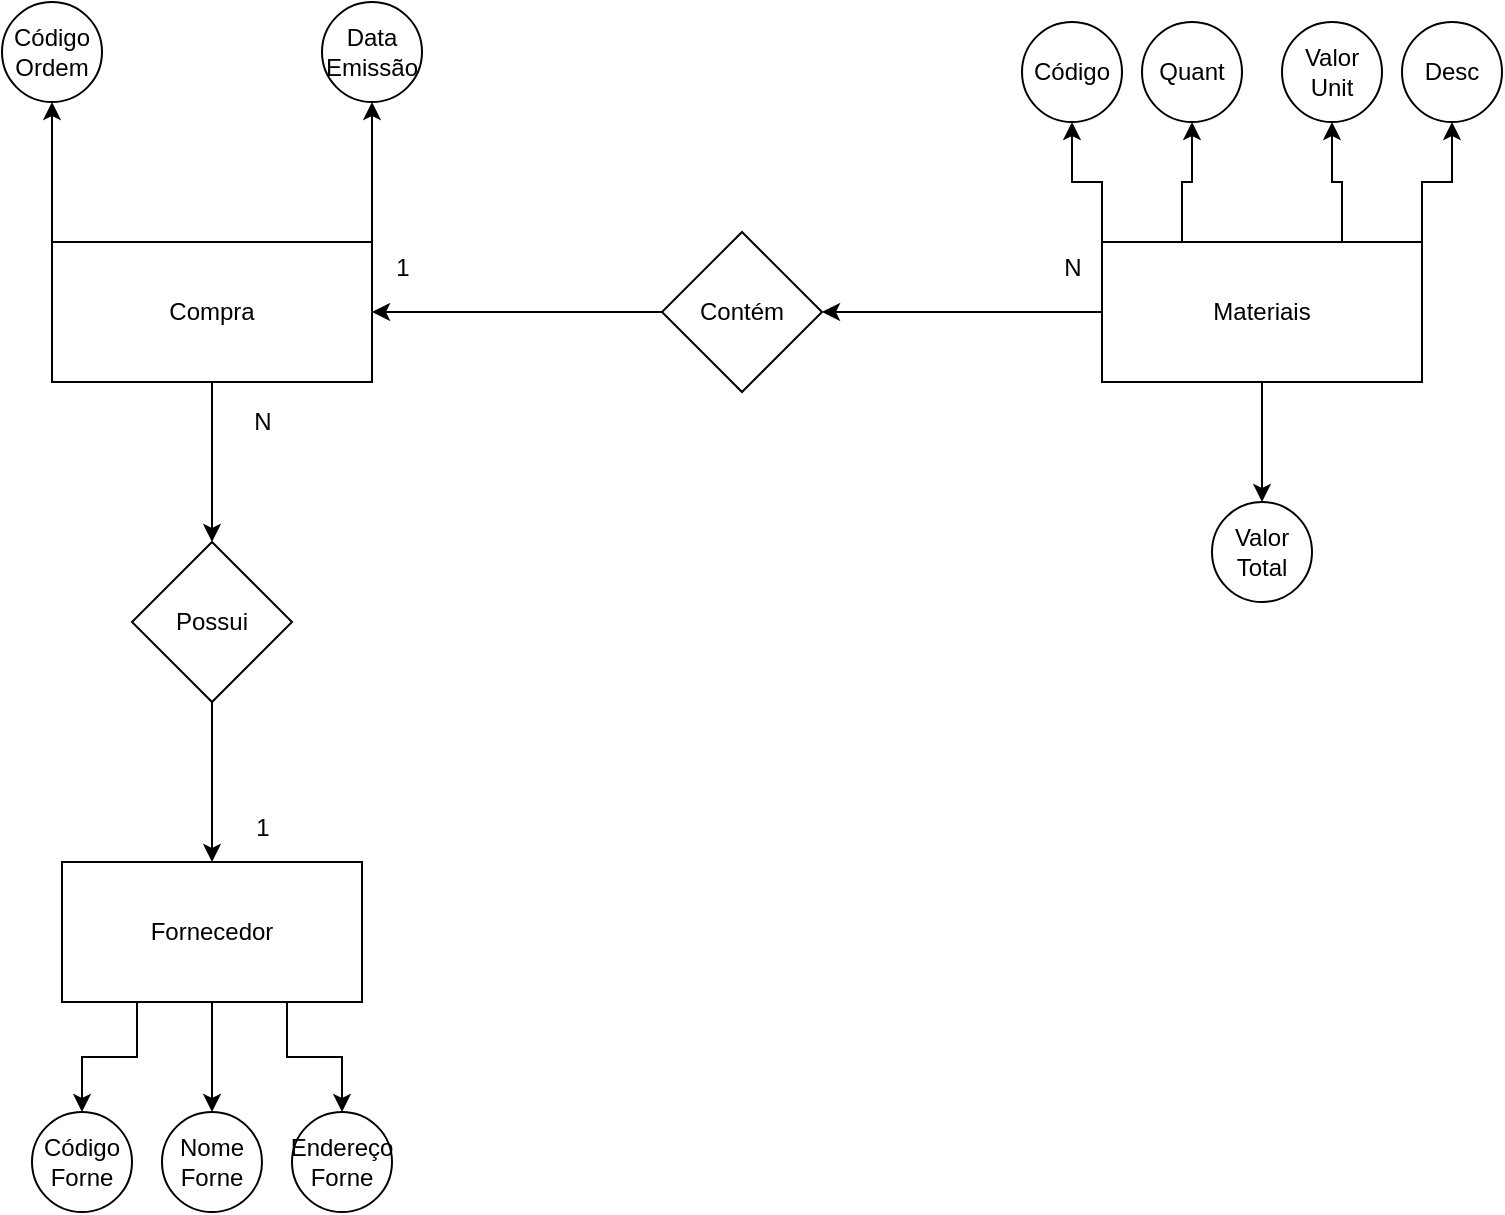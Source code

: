 <mxfile version="24.2.8" type="github">
  <diagram id="R2lEEEUBdFMjLlhIrx00" name="Page-1">
    <mxGraphModel dx="1051" dy="846" grid="1" gridSize="10" guides="1" tooltips="1" connect="1" arrows="1" fold="1" page="1" pageScale="1" pageWidth="850" pageHeight="1100" math="0" shadow="0" extFonts="Permanent Marker^https://fonts.googleapis.com/css?family=Permanent+Marker">
      <root>
        <mxCell id="0" />
        <mxCell id="1" parent="0" />
        <mxCell id="P949X-H24-wHW-zOsjRB-10" style="edgeStyle=orthogonalEdgeStyle;rounded=0;orthogonalLoop=1;jettySize=auto;html=1;exitX=0;exitY=0;exitDx=0;exitDy=0;entryX=0.5;entryY=1;entryDx=0;entryDy=0;" parent="1" source="P949X-H24-wHW-zOsjRB-1" target="P949X-H24-wHW-zOsjRB-11" edge="1">
          <mxGeometry relative="1" as="geometry">
            <mxPoint x="125" y="180" as="targetPoint" />
          </mxGeometry>
        </mxCell>
        <mxCell id="P949X-H24-wHW-zOsjRB-26" style="edgeStyle=orthogonalEdgeStyle;rounded=0;orthogonalLoop=1;jettySize=auto;html=1;exitX=0.5;exitY=1;exitDx=0;exitDy=0;entryX=0.5;entryY=0;entryDx=0;entryDy=0;" parent="1" source="P949X-H24-wHW-zOsjRB-1" target="P949X-H24-wHW-zOsjRB-25" edge="1">
          <mxGeometry relative="1" as="geometry" />
        </mxCell>
        <mxCell id="Qb6-1GNwZZT-U69SmPjN-2" style="edgeStyle=orthogonalEdgeStyle;rounded=0;orthogonalLoop=1;jettySize=auto;html=1;exitX=1;exitY=0;exitDx=0;exitDy=0;entryX=0.5;entryY=1;entryDx=0;entryDy=0;" edge="1" parent="1" source="P949X-H24-wHW-zOsjRB-1" target="Qb6-1GNwZZT-U69SmPjN-1">
          <mxGeometry relative="1" as="geometry" />
        </mxCell>
        <mxCell id="P949X-H24-wHW-zOsjRB-1" value="Compra" style="rounded=0;whiteSpace=wrap;html=1;" parent="1" vertex="1">
          <mxGeometry x="95" y="230" width="160" height="70" as="geometry" />
        </mxCell>
        <mxCell id="P949X-H24-wHW-zOsjRB-17" style="edgeStyle=orthogonalEdgeStyle;rounded=0;orthogonalLoop=1;jettySize=auto;html=1;exitX=1;exitY=0;exitDx=0;exitDy=0;entryX=0.5;entryY=1;entryDx=0;entryDy=0;" parent="1" source="P949X-H24-wHW-zOsjRB-2" target="P949X-H24-wHW-zOsjRB-16" edge="1">
          <mxGeometry relative="1" as="geometry" />
        </mxCell>
        <mxCell id="P949X-H24-wHW-zOsjRB-20" style="edgeStyle=orthogonalEdgeStyle;rounded=0;orthogonalLoop=1;jettySize=auto;html=1;exitX=0;exitY=0;exitDx=0;exitDy=0;entryX=0.5;entryY=1;entryDx=0;entryDy=0;" parent="1" source="P949X-H24-wHW-zOsjRB-2" target="P949X-H24-wHW-zOsjRB-19" edge="1">
          <mxGeometry relative="1" as="geometry" />
        </mxCell>
        <mxCell id="P949X-H24-wHW-zOsjRB-21" style="edgeStyle=orthogonalEdgeStyle;rounded=0;orthogonalLoop=1;jettySize=auto;html=1;exitX=0.25;exitY=0;exitDx=0;exitDy=0;entryX=0.5;entryY=1;entryDx=0;entryDy=0;" parent="1" source="P949X-H24-wHW-zOsjRB-2" target="P949X-H24-wHW-zOsjRB-22" edge="1">
          <mxGeometry relative="1" as="geometry">
            <mxPoint x="670" y="170" as="targetPoint" />
          </mxGeometry>
        </mxCell>
        <mxCell id="P949X-H24-wHW-zOsjRB-23" style="edgeStyle=orthogonalEdgeStyle;rounded=0;orthogonalLoop=1;jettySize=auto;html=1;exitX=0.75;exitY=0;exitDx=0;exitDy=0;entryX=0.5;entryY=1;entryDx=0;entryDy=0;" parent="1" source="P949X-H24-wHW-zOsjRB-2" target="P949X-H24-wHW-zOsjRB-24" edge="1">
          <mxGeometry relative="1" as="geometry">
            <mxPoint x="720" y="170" as="targetPoint" />
          </mxGeometry>
        </mxCell>
        <mxCell id="P949X-H24-wHW-zOsjRB-29" style="edgeStyle=orthogonalEdgeStyle;rounded=0;orthogonalLoop=1;jettySize=auto;html=1;exitX=0;exitY=0.5;exitDx=0;exitDy=0;" parent="1" source="P949X-H24-wHW-zOsjRB-2" target="P949X-H24-wHW-zOsjRB-28" edge="1">
          <mxGeometry relative="1" as="geometry" />
        </mxCell>
        <mxCell id="Qb6-1GNwZZT-U69SmPjN-3" style="edgeStyle=orthogonalEdgeStyle;rounded=0;orthogonalLoop=1;jettySize=auto;html=1;exitX=0.5;exitY=1;exitDx=0;exitDy=0;entryX=0.5;entryY=0;entryDx=0;entryDy=0;" edge="1" parent="1" source="P949X-H24-wHW-zOsjRB-2" target="Qb6-1GNwZZT-U69SmPjN-4">
          <mxGeometry relative="1" as="geometry">
            <mxPoint x="660" y="360" as="targetPoint" />
          </mxGeometry>
        </mxCell>
        <mxCell id="P949X-H24-wHW-zOsjRB-2" value="Materiais" style="rounded=0;whiteSpace=wrap;html=1;" parent="1" vertex="1">
          <mxGeometry x="620" y="230" width="160" height="70" as="geometry" />
        </mxCell>
        <mxCell id="P949X-H24-wHW-zOsjRB-4" style="edgeStyle=orthogonalEdgeStyle;rounded=0;orthogonalLoop=1;jettySize=auto;html=1;exitX=0.25;exitY=1;exitDx=0;exitDy=0;entryX=0.5;entryY=0;entryDx=0;entryDy=0;" parent="1" source="P949X-H24-wHW-zOsjRB-3" target="P949X-H24-wHW-zOsjRB-5" edge="1">
          <mxGeometry relative="1" as="geometry">
            <mxPoint x="125" y="665" as="targetPoint" />
          </mxGeometry>
        </mxCell>
        <mxCell id="P949X-H24-wHW-zOsjRB-6" style="edgeStyle=orthogonalEdgeStyle;rounded=0;orthogonalLoop=1;jettySize=auto;html=1;exitX=0.5;exitY=1;exitDx=0;exitDy=0;entryX=0.5;entryY=0;entryDx=0;entryDy=0;" parent="1" source="P949X-H24-wHW-zOsjRB-3" target="P949X-H24-wHW-zOsjRB-7" edge="1">
          <mxGeometry relative="1" as="geometry">
            <mxPoint x="175" y="665" as="targetPoint" />
          </mxGeometry>
        </mxCell>
        <mxCell id="P949X-H24-wHW-zOsjRB-8" style="edgeStyle=orthogonalEdgeStyle;rounded=0;orthogonalLoop=1;jettySize=auto;html=1;exitX=0.75;exitY=1;exitDx=0;exitDy=0;" parent="1" source="P949X-H24-wHW-zOsjRB-3" target="P949X-H24-wHW-zOsjRB-9" edge="1">
          <mxGeometry relative="1" as="geometry">
            <mxPoint x="245" y="665" as="targetPoint" />
          </mxGeometry>
        </mxCell>
        <mxCell id="P949X-H24-wHW-zOsjRB-3" value="Fornecedor" style="rounded=0;whiteSpace=wrap;html=1;" parent="1" vertex="1">
          <mxGeometry x="100" y="540" width="150" height="70" as="geometry" />
        </mxCell>
        <mxCell id="P949X-H24-wHW-zOsjRB-5" value="Código&lt;br&gt;Forne" style="ellipse;whiteSpace=wrap;html=1;aspect=fixed;" parent="1" vertex="1">
          <mxGeometry x="85" y="665" width="50" height="50" as="geometry" />
        </mxCell>
        <mxCell id="P949X-H24-wHW-zOsjRB-7" value="Nome&lt;br&gt;Forne" style="ellipse;whiteSpace=wrap;html=1;aspect=fixed;" parent="1" vertex="1">
          <mxGeometry x="150" y="665" width="50" height="50" as="geometry" />
        </mxCell>
        <mxCell id="P949X-H24-wHW-zOsjRB-9" value="Endereço&lt;br&gt;Forne" style="ellipse;whiteSpace=wrap;html=1;aspect=fixed;" parent="1" vertex="1">
          <mxGeometry x="215" y="665" width="50" height="50" as="geometry" />
        </mxCell>
        <mxCell id="P949X-H24-wHW-zOsjRB-11" value="Código&lt;br&gt;Ordem" style="ellipse;whiteSpace=wrap;html=1;aspect=fixed;" parent="1" vertex="1">
          <mxGeometry x="70" y="110" width="50" height="50" as="geometry" />
        </mxCell>
        <mxCell id="P949X-H24-wHW-zOsjRB-16" value="Desc" style="ellipse;whiteSpace=wrap;html=1;aspect=fixed;" parent="1" vertex="1">
          <mxGeometry x="770" y="120" width="50" height="50" as="geometry" />
        </mxCell>
        <mxCell id="P949X-H24-wHW-zOsjRB-19" value="Código" style="ellipse;whiteSpace=wrap;html=1;aspect=fixed;" parent="1" vertex="1">
          <mxGeometry x="580" y="120" width="50" height="50" as="geometry" />
        </mxCell>
        <mxCell id="P949X-H24-wHW-zOsjRB-22" value="Quant" style="ellipse;whiteSpace=wrap;html=1;aspect=fixed;" parent="1" vertex="1">
          <mxGeometry x="640" y="120" width="50" height="50" as="geometry" />
        </mxCell>
        <mxCell id="P949X-H24-wHW-zOsjRB-24" value="Valor&lt;div&gt;Unit&lt;/div&gt;" style="ellipse;whiteSpace=wrap;html=1;aspect=fixed;" parent="1" vertex="1">
          <mxGeometry x="710" y="120" width="50" height="50" as="geometry" />
        </mxCell>
        <mxCell id="P949X-H24-wHW-zOsjRB-27" style="edgeStyle=orthogonalEdgeStyle;rounded=0;orthogonalLoop=1;jettySize=auto;html=1;exitX=0.5;exitY=1;exitDx=0;exitDy=0;entryX=0.5;entryY=0;entryDx=0;entryDy=0;" parent="1" source="P949X-H24-wHW-zOsjRB-25" target="P949X-H24-wHW-zOsjRB-3" edge="1">
          <mxGeometry relative="1" as="geometry" />
        </mxCell>
        <mxCell id="P949X-H24-wHW-zOsjRB-25" value="Possui" style="rhombus;whiteSpace=wrap;html=1;" parent="1" vertex="1">
          <mxGeometry x="135" y="380" width="80" height="80" as="geometry" />
        </mxCell>
        <mxCell id="P949X-H24-wHW-zOsjRB-32" style="edgeStyle=orthogonalEdgeStyle;rounded=0;orthogonalLoop=1;jettySize=auto;html=1;exitX=0;exitY=0.5;exitDx=0;exitDy=0;entryX=1;entryY=0.5;entryDx=0;entryDy=0;" parent="1" source="P949X-H24-wHW-zOsjRB-28" target="P949X-H24-wHW-zOsjRB-1" edge="1">
          <mxGeometry relative="1" as="geometry" />
        </mxCell>
        <mxCell id="P949X-H24-wHW-zOsjRB-28" value="Contém" style="rhombus;whiteSpace=wrap;html=1;" parent="1" vertex="1">
          <mxGeometry x="400" y="225" width="80" height="80" as="geometry" />
        </mxCell>
        <mxCell id="P949X-H24-wHW-zOsjRB-33" value="1" style="text;html=1;align=center;verticalAlign=middle;resizable=0;points=[];autosize=1;strokeColor=none;fillColor=none;" parent="1" vertex="1">
          <mxGeometry x="185" y="508" width="30" height="30" as="geometry" />
        </mxCell>
        <mxCell id="P949X-H24-wHW-zOsjRB-34" value="N" style="text;html=1;align=center;verticalAlign=middle;resizable=0;points=[];autosize=1;strokeColor=none;fillColor=none;" parent="1" vertex="1">
          <mxGeometry x="185" y="305" width="30" height="30" as="geometry" />
        </mxCell>
        <mxCell id="P949X-H24-wHW-zOsjRB-35" value="N" style="text;html=1;align=center;verticalAlign=middle;resizable=0;points=[];autosize=1;strokeColor=none;fillColor=none;" parent="1" vertex="1">
          <mxGeometry x="590" y="228" width="30" height="30" as="geometry" />
        </mxCell>
        <mxCell id="P949X-H24-wHW-zOsjRB-36" value="1" style="text;html=1;align=center;verticalAlign=middle;resizable=0;points=[];autosize=1;strokeColor=none;fillColor=none;" parent="1" vertex="1">
          <mxGeometry x="255" y="228" width="30" height="30" as="geometry" />
        </mxCell>
        <mxCell id="Qb6-1GNwZZT-U69SmPjN-1" value="Data&lt;br&gt;Emissão" style="ellipse;whiteSpace=wrap;html=1;aspect=fixed;" vertex="1" parent="1">
          <mxGeometry x="230" y="110" width="50" height="50" as="geometry" />
        </mxCell>
        <mxCell id="Qb6-1GNwZZT-U69SmPjN-4" value="Valor&lt;br&gt;Total" style="ellipse;whiteSpace=wrap;html=1;aspect=fixed;" vertex="1" parent="1">
          <mxGeometry x="675" y="360" width="50" height="50" as="geometry" />
        </mxCell>
      </root>
    </mxGraphModel>
  </diagram>
</mxfile>
